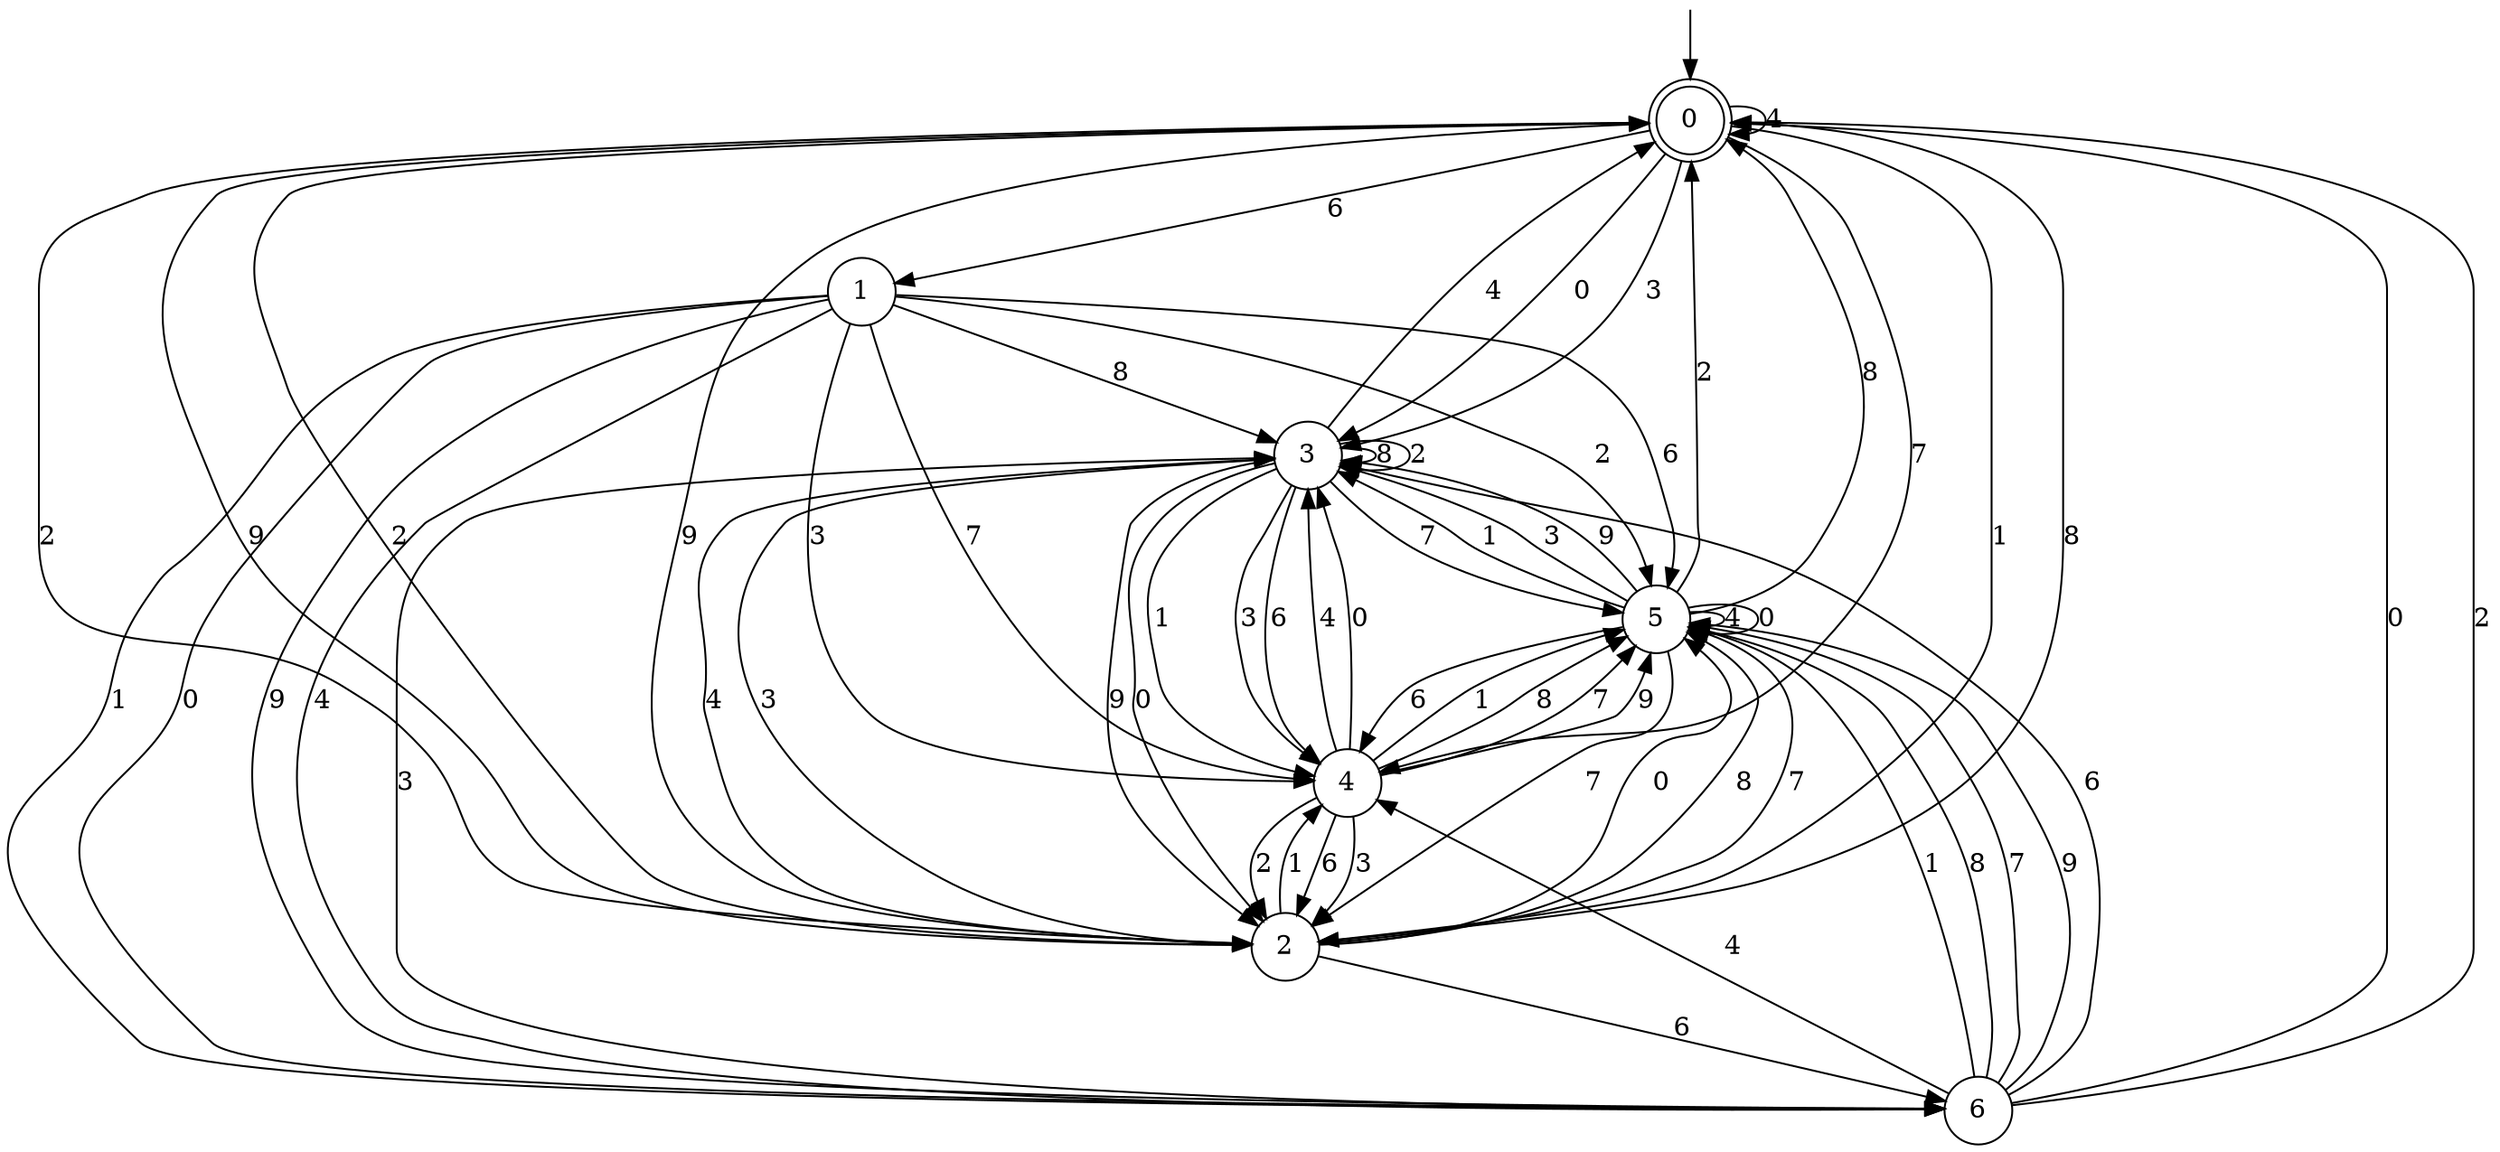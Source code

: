 digraph g {

	s0 [shape="doublecircle" label="0"];
	s1 [shape="circle" label="1"];
	s2 [shape="circle" label="2"];
	s3 [shape="circle" label="3"];
	s4 [shape="circle" label="4"];
	s5 [shape="circle" label="5"];
	s6 [shape="circle" label="6"];
	s0 -> s1 [label="6"];
	s0 -> s0 [label="4"];
	s0 -> s2 [label="1"];
	s0 -> s3 [label="0"];
	s0 -> s3 [label="3"];
	s0 -> s2 [label="8"];
	s0 -> s4 [label="7"];
	s0 -> s2 [label="2"];
	s0 -> s2 [label="9"];
	s1 -> s5 [label="6"];
	s1 -> s6 [label="4"];
	s1 -> s6 [label="1"];
	s1 -> s6 [label="0"];
	s1 -> s4 [label="3"];
	s1 -> s3 [label="8"];
	s1 -> s4 [label="7"];
	s1 -> s5 [label="2"];
	s1 -> s6 [label="9"];
	s2 -> s6 [label="6"];
	s2 -> s3 [label="4"];
	s2 -> s4 [label="1"];
	s2 -> s5 [label="0"];
	s2 -> s3 [label="3"];
	s2 -> s5 [label="8"];
	s2 -> s5 [label="7"];
	s2 -> s0 [label="2"];
	s2 -> s0 [label="9"];
	s3 -> s4 [label="6"];
	s3 -> s0 [label="4"];
	s3 -> s4 [label="1"];
	s3 -> s2 [label="0"];
	s3 -> s4 [label="3"];
	s3 -> s3 [label="8"];
	s3 -> s5 [label="7"];
	s3 -> s3 [label="2"];
	s3 -> s2 [label="9"];
	s4 -> s2 [label="6"];
	s4 -> s3 [label="4"];
	s4 -> s5 [label="1"];
	s4 -> s3 [label="0"];
	s4 -> s2 [label="3"];
	s4 -> s5 [label="8"];
	s4 -> s5 [label="7"];
	s4 -> s2 [label="2"];
	s4 -> s5 [label="9"];
	s5 -> s4 [label="6"];
	s5 -> s5 [label="4"];
	s5 -> s3 [label="1"];
	s5 -> s5 [label="0"];
	s5 -> s3 [label="3"];
	s5 -> s0 [label="8"];
	s5 -> s2 [label="7"];
	s5 -> s0 [label="2"];
	s5 -> s3 [label="9"];
	s6 -> s3 [label="6"];
	s6 -> s4 [label="4"];
	s6 -> s5 [label="1"];
	s6 -> s0 [label="0"];
	s6 -> s3 [label="3"];
	s6 -> s5 [label="8"];
	s6 -> s5 [label="7"];
	s6 -> s0 [label="2"];
	s6 -> s5 [label="9"];

__start0 [label="" shape="none" width="0" height="0"];
__start0 -> s0;

}
